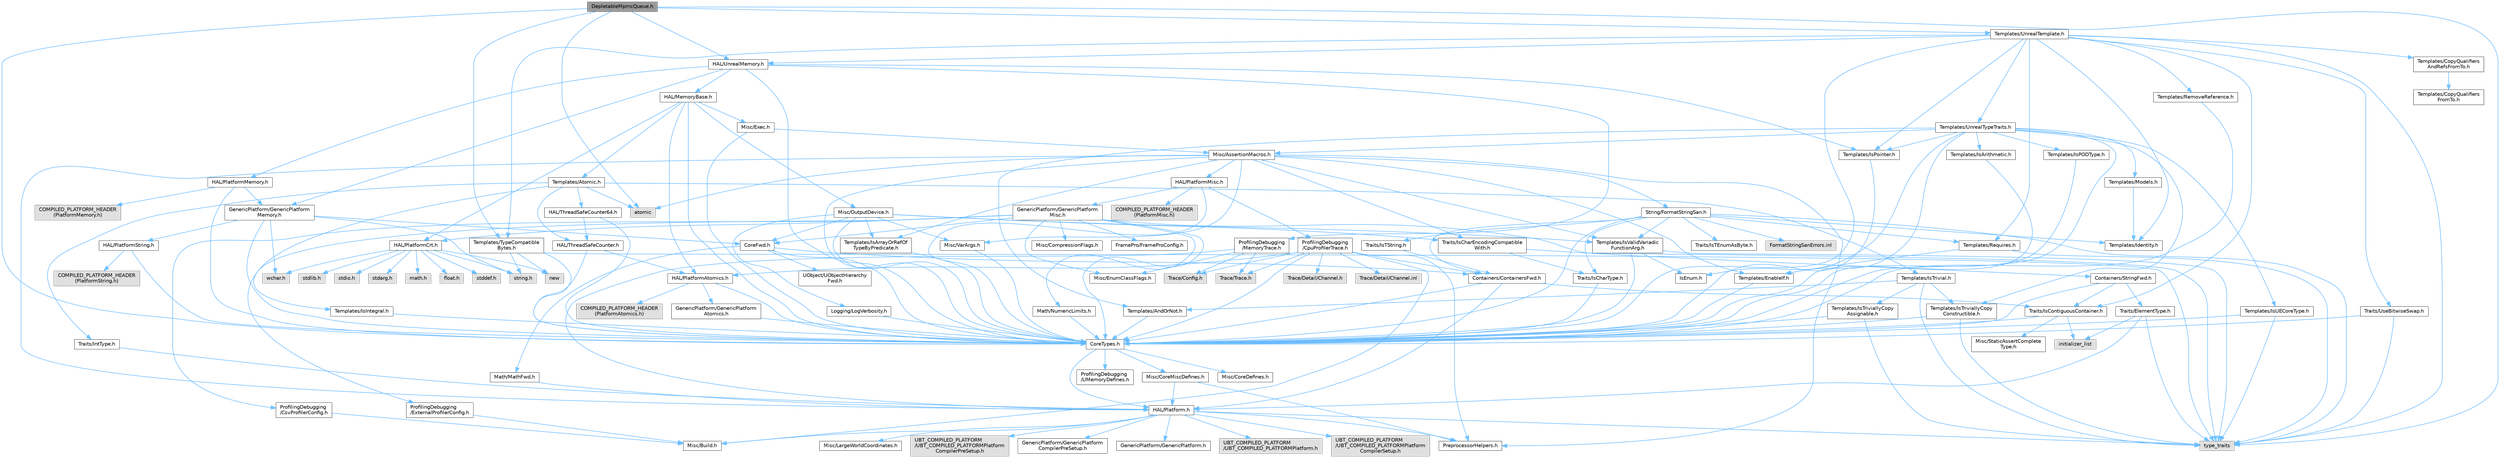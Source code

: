 digraph "DepletableMpmcQueue.h"
{
 // INTERACTIVE_SVG=YES
 // LATEX_PDF_SIZE
  bgcolor="transparent";
  edge [fontname=Helvetica,fontsize=10,labelfontname=Helvetica,labelfontsize=10];
  node [fontname=Helvetica,fontsize=10,shape=box,height=0.2,width=0.4];
  Node1 [id="Node000001",label="DepletableMpmcQueue.h",height=0.2,width=0.4,color="gray40", fillcolor="grey60", style="filled", fontcolor="black",tooltip=" "];
  Node1 -> Node2 [id="edge1_Node000001_Node000002",color="steelblue1",style="solid",tooltip=" "];
  Node2 [id="Node000002",label="CoreTypes.h",height=0.2,width=0.4,color="grey40", fillcolor="white", style="filled",URL="$dc/dec/CoreTypes_8h.html",tooltip=" "];
  Node2 -> Node3 [id="edge2_Node000002_Node000003",color="steelblue1",style="solid",tooltip=" "];
  Node3 [id="Node000003",label="HAL/Platform.h",height=0.2,width=0.4,color="grey40", fillcolor="white", style="filled",URL="$d9/dd0/Platform_8h.html",tooltip=" "];
  Node3 -> Node4 [id="edge3_Node000003_Node000004",color="steelblue1",style="solid",tooltip=" "];
  Node4 [id="Node000004",label="Misc/Build.h",height=0.2,width=0.4,color="grey40", fillcolor="white", style="filled",URL="$d3/dbb/Build_8h.html",tooltip=" "];
  Node3 -> Node5 [id="edge4_Node000003_Node000005",color="steelblue1",style="solid",tooltip=" "];
  Node5 [id="Node000005",label="Misc/LargeWorldCoordinates.h",height=0.2,width=0.4,color="grey40", fillcolor="white", style="filled",URL="$d2/dcb/LargeWorldCoordinates_8h.html",tooltip=" "];
  Node3 -> Node6 [id="edge5_Node000003_Node000006",color="steelblue1",style="solid",tooltip=" "];
  Node6 [id="Node000006",label="type_traits",height=0.2,width=0.4,color="grey60", fillcolor="#E0E0E0", style="filled",tooltip=" "];
  Node3 -> Node7 [id="edge6_Node000003_Node000007",color="steelblue1",style="solid",tooltip=" "];
  Node7 [id="Node000007",label="PreprocessorHelpers.h",height=0.2,width=0.4,color="grey40", fillcolor="white", style="filled",URL="$db/ddb/PreprocessorHelpers_8h.html",tooltip=" "];
  Node3 -> Node8 [id="edge7_Node000003_Node000008",color="steelblue1",style="solid",tooltip=" "];
  Node8 [id="Node000008",label="UBT_COMPILED_PLATFORM\l/UBT_COMPILED_PLATFORMPlatform\lCompilerPreSetup.h",height=0.2,width=0.4,color="grey60", fillcolor="#E0E0E0", style="filled",tooltip=" "];
  Node3 -> Node9 [id="edge8_Node000003_Node000009",color="steelblue1",style="solid",tooltip=" "];
  Node9 [id="Node000009",label="GenericPlatform/GenericPlatform\lCompilerPreSetup.h",height=0.2,width=0.4,color="grey40", fillcolor="white", style="filled",URL="$d9/dc8/GenericPlatformCompilerPreSetup_8h.html",tooltip=" "];
  Node3 -> Node10 [id="edge9_Node000003_Node000010",color="steelblue1",style="solid",tooltip=" "];
  Node10 [id="Node000010",label="GenericPlatform/GenericPlatform.h",height=0.2,width=0.4,color="grey40", fillcolor="white", style="filled",URL="$d6/d84/GenericPlatform_8h.html",tooltip=" "];
  Node3 -> Node11 [id="edge10_Node000003_Node000011",color="steelblue1",style="solid",tooltip=" "];
  Node11 [id="Node000011",label="UBT_COMPILED_PLATFORM\l/UBT_COMPILED_PLATFORMPlatform.h",height=0.2,width=0.4,color="grey60", fillcolor="#E0E0E0", style="filled",tooltip=" "];
  Node3 -> Node12 [id="edge11_Node000003_Node000012",color="steelblue1",style="solid",tooltip=" "];
  Node12 [id="Node000012",label="UBT_COMPILED_PLATFORM\l/UBT_COMPILED_PLATFORMPlatform\lCompilerSetup.h",height=0.2,width=0.4,color="grey60", fillcolor="#E0E0E0", style="filled",tooltip=" "];
  Node2 -> Node13 [id="edge12_Node000002_Node000013",color="steelblue1",style="solid",tooltip=" "];
  Node13 [id="Node000013",label="ProfilingDebugging\l/UMemoryDefines.h",height=0.2,width=0.4,color="grey40", fillcolor="white", style="filled",URL="$d2/da2/UMemoryDefines_8h.html",tooltip=" "];
  Node2 -> Node14 [id="edge13_Node000002_Node000014",color="steelblue1",style="solid",tooltip=" "];
  Node14 [id="Node000014",label="Misc/CoreMiscDefines.h",height=0.2,width=0.4,color="grey40", fillcolor="white", style="filled",URL="$da/d38/CoreMiscDefines_8h.html",tooltip=" "];
  Node14 -> Node3 [id="edge14_Node000014_Node000003",color="steelblue1",style="solid",tooltip=" "];
  Node14 -> Node7 [id="edge15_Node000014_Node000007",color="steelblue1",style="solid",tooltip=" "];
  Node2 -> Node15 [id="edge16_Node000002_Node000015",color="steelblue1",style="solid",tooltip=" "];
  Node15 [id="Node000015",label="Misc/CoreDefines.h",height=0.2,width=0.4,color="grey40", fillcolor="white", style="filled",URL="$d3/dd2/CoreDefines_8h.html",tooltip=" "];
  Node1 -> Node16 [id="edge17_Node000001_Node000016",color="steelblue1",style="solid",tooltip=" "];
  Node16 [id="Node000016",label="HAL/UnrealMemory.h",height=0.2,width=0.4,color="grey40", fillcolor="white", style="filled",URL="$d9/d96/UnrealMemory_8h.html",tooltip=" "];
  Node16 -> Node2 [id="edge18_Node000016_Node000002",color="steelblue1",style="solid",tooltip=" "];
  Node16 -> Node17 [id="edge19_Node000016_Node000017",color="steelblue1",style="solid",tooltip=" "];
  Node17 [id="Node000017",label="GenericPlatform/GenericPlatform\lMemory.h",height=0.2,width=0.4,color="grey40", fillcolor="white", style="filled",URL="$dd/d22/GenericPlatformMemory_8h.html",tooltip=" "];
  Node17 -> Node18 [id="edge20_Node000017_Node000018",color="steelblue1",style="solid",tooltip=" "];
  Node18 [id="Node000018",label="CoreFwd.h",height=0.2,width=0.4,color="grey40", fillcolor="white", style="filled",URL="$d1/d1e/CoreFwd_8h.html",tooltip=" "];
  Node18 -> Node2 [id="edge21_Node000018_Node000002",color="steelblue1",style="solid",tooltip=" "];
  Node18 -> Node19 [id="edge22_Node000018_Node000019",color="steelblue1",style="solid",tooltip=" "];
  Node19 [id="Node000019",label="Containers/ContainersFwd.h",height=0.2,width=0.4,color="grey40", fillcolor="white", style="filled",URL="$d4/d0a/ContainersFwd_8h.html",tooltip=" "];
  Node19 -> Node3 [id="edge23_Node000019_Node000003",color="steelblue1",style="solid",tooltip=" "];
  Node19 -> Node2 [id="edge24_Node000019_Node000002",color="steelblue1",style="solid",tooltip=" "];
  Node19 -> Node20 [id="edge25_Node000019_Node000020",color="steelblue1",style="solid",tooltip=" "];
  Node20 [id="Node000020",label="Traits/IsContiguousContainer.h",height=0.2,width=0.4,color="grey40", fillcolor="white", style="filled",URL="$d5/d3c/IsContiguousContainer_8h.html",tooltip=" "];
  Node20 -> Node2 [id="edge26_Node000020_Node000002",color="steelblue1",style="solid",tooltip=" "];
  Node20 -> Node21 [id="edge27_Node000020_Node000021",color="steelblue1",style="solid",tooltip=" "];
  Node21 [id="Node000021",label="Misc/StaticAssertComplete\lType.h",height=0.2,width=0.4,color="grey40", fillcolor="white", style="filled",URL="$d5/d4e/StaticAssertCompleteType_8h.html",tooltip=" "];
  Node20 -> Node22 [id="edge28_Node000020_Node000022",color="steelblue1",style="solid",tooltip=" "];
  Node22 [id="Node000022",label="initializer_list",height=0.2,width=0.4,color="grey60", fillcolor="#E0E0E0", style="filled",tooltip=" "];
  Node18 -> Node23 [id="edge29_Node000018_Node000023",color="steelblue1",style="solid",tooltip=" "];
  Node23 [id="Node000023",label="Math/MathFwd.h",height=0.2,width=0.4,color="grey40", fillcolor="white", style="filled",URL="$d2/d10/MathFwd_8h.html",tooltip=" "];
  Node23 -> Node3 [id="edge30_Node000023_Node000003",color="steelblue1",style="solid",tooltip=" "];
  Node18 -> Node24 [id="edge31_Node000018_Node000024",color="steelblue1",style="solid",tooltip=" "];
  Node24 [id="Node000024",label="UObject/UObjectHierarchy\lFwd.h",height=0.2,width=0.4,color="grey40", fillcolor="white", style="filled",URL="$d3/d13/UObjectHierarchyFwd_8h.html",tooltip=" "];
  Node17 -> Node2 [id="edge32_Node000017_Node000002",color="steelblue1",style="solid",tooltip=" "];
  Node17 -> Node25 [id="edge33_Node000017_Node000025",color="steelblue1",style="solid",tooltip=" "];
  Node25 [id="Node000025",label="HAL/PlatformString.h",height=0.2,width=0.4,color="grey40", fillcolor="white", style="filled",URL="$db/db5/PlatformString_8h.html",tooltip=" "];
  Node25 -> Node2 [id="edge34_Node000025_Node000002",color="steelblue1",style="solid",tooltip=" "];
  Node25 -> Node26 [id="edge35_Node000025_Node000026",color="steelblue1",style="solid",tooltip=" "];
  Node26 [id="Node000026",label="COMPILED_PLATFORM_HEADER\l(PlatformString.h)",height=0.2,width=0.4,color="grey60", fillcolor="#E0E0E0", style="filled",tooltip=" "];
  Node17 -> Node27 [id="edge36_Node000017_Node000027",color="steelblue1",style="solid",tooltip=" "];
  Node27 [id="Node000027",label="string.h",height=0.2,width=0.4,color="grey60", fillcolor="#E0E0E0", style="filled",tooltip=" "];
  Node17 -> Node28 [id="edge37_Node000017_Node000028",color="steelblue1",style="solid",tooltip=" "];
  Node28 [id="Node000028",label="wchar.h",height=0.2,width=0.4,color="grey60", fillcolor="#E0E0E0", style="filled",tooltip=" "];
  Node16 -> Node29 [id="edge38_Node000016_Node000029",color="steelblue1",style="solid",tooltip=" "];
  Node29 [id="Node000029",label="HAL/MemoryBase.h",height=0.2,width=0.4,color="grey40", fillcolor="white", style="filled",URL="$d6/d9f/MemoryBase_8h.html",tooltip=" "];
  Node29 -> Node2 [id="edge39_Node000029_Node000002",color="steelblue1",style="solid",tooltip=" "];
  Node29 -> Node30 [id="edge40_Node000029_Node000030",color="steelblue1",style="solid",tooltip=" "];
  Node30 [id="Node000030",label="HAL/PlatformAtomics.h",height=0.2,width=0.4,color="grey40", fillcolor="white", style="filled",URL="$d3/d36/PlatformAtomics_8h.html",tooltip=" "];
  Node30 -> Node2 [id="edge41_Node000030_Node000002",color="steelblue1",style="solid",tooltip=" "];
  Node30 -> Node31 [id="edge42_Node000030_Node000031",color="steelblue1",style="solid",tooltip=" "];
  Node31 [id="Node000031",label="GenericPlatform/GenericPlatform\lAtomics.h",height=0.2,width=0.4,color="grey40", fillcolor="white", style="filled",URL="$da/d72/GenericPlatformAtomics_8h.html",tooltip=" "];
  Node31 -> Node2 [id="edge43_Node000031_Node000002",color="steelblue1",style="solid",tooltip=" "];
  Node30 -> Node32 [id="edge44_Node000030_Node000032",color="steelblue1",style="solid",tooltip=" "];
  Node32 [id="Node000032",label="COMPILED_PLATFORM_HEADER\l(PlatformAtomics.h)",height=0.2,width=0.4,color="grey60", fillcolor="#E0E0E0", style="filled",tooltip=" "];
  Node29 -> Node33 [id="edge45_Node000029_Node000033",color="steelblue1",style="solid",tooltip=" "];
  Node33 [id="Node000033",label="HAL/PlatformCrt.h",height=0.2,width=0.4,color="grey40", fillcolor="white", style="filled",URL="$d8/d75/PlatformCrt_8h.html",tooltip=" "];
  Node33 -> Node34 [id="edge46_Node000033_Node000034",color="steelblue1",style="solid",tooltip=" "];
  Node34 [id="Node000034",label="new",height=0.2,width=0.4,color="grey60", fillcolor="#E0E0E0", style="filled",tooltip=" "];
  Node33 -> Node28 [id="edge47_Node000033_Node000028",color="steelblue1",style="solid",tooltip=" "];
  Node33 -> Node35 [id="edge48_Node000033_Node000035",color="steelblue1",style="solid",tooltip=" "];
  Node35 [id="Node000035",label="stddef.h",height=0.2,width=0.4,color="grey60", fillcolor="#E0E0E0", style="filled",tooltip=" "];
  Node33 -> Node36 [id="edge49_Node000033_Node000036",color="steelblue1",style="solid",tooltip=" "];
  Node36 [id="Node000036",label="stdlib.h",height=0.2,width=0.4,color="grey60", fillcolor="#E0E0E0", style="filled",tooltip=" "];
  Node33 -> Node37 [id="edge50_Node000033_Node000037",color="steelblue1",style="solid",tooltip=" "];
  Node37 [id="Node000037",label="stdio.h",height=0.2,width=0.4,color="grey60", fillcolor="#E0E0E0", style="filled",tooltip=" "];
  Node33 -> Node38 [id="edge51_Node000033_Node000038",color="steelblue1",style="solid",tooltip=" "];
  Node38 [id="Node000038",label="stdarg.h",height=0.2,width=0.4,color="grey60", fillcolor="#E0E0E0", style="filled",tooltip=" "];
  Node33 -> Node39 [id="edge52_Node000033_Node000039",color="steelblue1",style="solid",tooltip=" "];
  Node39 [id="Node000039",label="math.h",height=0.2,width=0.4,color="grey60", fillcolor="#E0E0E0", style="filled",tooltip=" "];
  Node33 -> Node40 [id="edge53_Node000033_Node000040",color="steelblue1",style="solid",tooltip=" "];
  Node40 [id="Node000040",label="float.h",height=0.2,width=0.4,color="grey60", fillcolor="#E0E0E0", style="filled",tooltip=" "];
  Node33 -> Node27 [id="edge54_Node000033_Node000027",color="steelblue1",style="solid",tooltip=" "];
  Node29 -> Node41 [id="edge55_Node000029_Node000041",color="steelblue1",style="solid",tooltip=" "];
  Node41 [id="Node000041",label="Misc/Exec.h",height=0.2,width=0.4,color="grey40", fillcolor="white", style="filled",URL="$de/ddb/Exec_8h.html",tooltip=" "];
  Node41 -> Node2 [id="edge56_Node000041_Node000002",color="steelblue1",style="solid",tooltip=" "];
  Node41 -> Node42 [id="edge57_Node000041_Node000042",color="steelblue1",style="solid",tooltip=" "];
  Node42 [id="Node000042",label="Misc/AssertionMacros.h",height=0.2,width=0.4,color="grey40", fillcolor="white", style="filled",URL="$d0/dfa/AssertionMacros_8h.html",tooltip=" "];
  Node42 -> Node2 [id="edge58_Node000042_Node000002",color="steelblue1",style="solid",tooltip=" "];
  Node42 -> Node3 [id="edge59_Node000042_Node000003",color="steelblue1",style="solid",tooltip=" "];
  Node42 -> Node43 [id="edge60_Node000042_Node000043",color="steelblue1",style="solid",tooltip=" "];
  Node43 [id="Node000043",label="HAL/PlatformMisc.h",height=0.2,width=0.4,color="grey40", fillcolor="white", style="filled",URL="$d0/df5/PlatformMisc_8h.html",tooltip=" "];
  Node43 -> Node2 [id="edge61_Node000043_Node000002",color="steelblue1",style="solid",tooltip=" "];
  Node43 -> Node44 [id="edge62_Node000043_Node000044",color="steelblue1",style="solid",tooltip=" "];
  Node44 [id="Node000044",label="GenericPlatform/GenericPlatform\lMisc.h",height=0.2,width=0.4,color="grey40", fillcolor="white", style="filled",URL="$db/d9a/GenericPlatformMisc_8h.html",tooltip=" "];
  Node44 -> Node45 [id="edge63_Node000044_Node000045",color="steelblue1",style="solid",tooltip=" "];
  Node45 [id="Node000045",label="Containers/StringFwd.h",height=0.2,width=0.4,color="grey40", fillcolor="white", style="filled",URL="$df/d37/StringFwd_8h.html",tooltip=" "];
  Node45 -> Node2 [id="edge64_Node000045_Node000002",color="steelblue1",style="solid",tooltip=" "];
  Node45 -> Node46 [id="edge65_Node000045_Node000046",color="steelblue1",style="solid",tooltip=" "];
  Node46 [id="Node000046",label="Traits/ElementType.h",height=0.2,width=0.4,color="grey40", fillcolor="white", style="filled",URL="$d5/d4f/ElementType_8h.html",tooltip=" "];
  Node46 -> Node3 [id="edge66_Node000046_Node000003",color="steelblue1",style="solid",tooltip=" "];
  Node46 -> Node22 [id="edge67_Node000046_Node000022",color="steelblue1",style="solid",tooltip=" "];
  Node46 -> Node6 [id="edge68_Node000046_Node000006",color="steelblue1",style="solid",tooltip=" "];
  Node45 -> Node20 [id="edge69_Node000045_Node000020",color="steelblue1",style="solid",tooltip=" "];
  Node44 -> Node18 [id="edge70_Node000044_Node000018",color="steelblue1",style="solid",tooltip=" "];
  Node44 -> Node2 [id="edge71_Node000044_Node000002",color="steelblue1",style="solid",tooltip=" "];
  Node44 -> Node47 [id="edge72_Node000044_Node000047",color="steelblue1",style="solid",tooltip=" "];
  Node47 [id="Node000047",label="FramePro/FrameProConfig.h",height=0.2,width=0.4,color="grey40", fillcolor="white", style="filled",URL="$d7/d90/FrameProConfig_8h.html",tooltip=" "];
  Node44 -> Node33 [id="edge73_Node000044_Node000033",color="steelblue1",style="solid",tooltip=" "];
  Node44 -> Node48 [id="edge74_Node000044_Node000048",color="steelblue1",style="solid",tooltip=" "];
  Node48 [id="Node000048",label="Math/NumericLimits.h",height=0.2,width=0.4,color="grey40", fillcolor="white", style="filled",URL="$df/d1b/NumericLimits_8h.html",tooltip=" "];
  Node48 -> Node2 [id="edge75_Node000048_Node000002",color="steelblue1",style="solid",tooltip=" "];
  Node44 -> Node49 [id="edge76_Node000044_Node000049",color="steelblue1",style="solid",tooltip=" "];
  Node49 [id="Node000049",label="Misc/CompressionFlags.h",height=0.2,width=0.4,color="grey40", fillcolor="white", style="filled",URL="$d9/d76/CompressionFlags_8h.html",tooltip=" "];
  Node44 -> Node50 [id="edge77_Node000044_Node000050",color="steelblue1",style="solid",tooltip=" "];
  Node50 [id="Node000050",label="Misc/EnumClassFlags.h",height=0.2,width=0.4,color="grey40", fillcolor="white", style="filled",URL="$d8/de7/EnumClassFlags_8h.html",tooltip=" "];
  Node44 -> Node51 [id="edge78_Node000044_Node000051",color="steelblue1",style="solid",tooltip=" "];
  Node51 [id="Node000051",label="ProfilingDebugging\l/CsvProfilerConfig.h",height=0.2,width=0.4,color="grey40", fillcolor="white", style="filled",URL="$d3/d88/CsvProfilerConfig_8h.html",tooltip=" "];
  Node51 -> Node4 [id="edge79_Node000051_Node000004",color="steelblue1",style="solid",tooltip=" "];
  Node44 -> Node52 [id="edge80_Node000044_Node000052",color="steelblue1",style="solid",tooltip=" "];
  Node52 [id="Node000052",label="ProfilingDebugging\l/ExternalProfilerConfig.h",height=0.2,width=0.4,color="grey40", fillcolor="white", style="filled",URL="$d3/dbb/ExternalProfilerConfig_8h.html",tooltip=" "];
  Node52 -> Node4 [id="edge81_Node000052_Node000004",color="steelblue1",style="solid",tooltip=" "];
  Node43 -> Node53 [id="edge82_Node000043_Node000053",color="steelblue1",style="solid",tooltip=" "];
  Node53 [id="Node000053",label="COMPILED_PLATFORM_HEADER\l(PlatformMisc.h)",height=0.2,width=0.4,color="grey60", fillcolor="#E0E0E0", style="filled",tooltip=" "];
  Node43 -> Node54 [id="edge83_Node000043_Node000054",color="steelblue1",style="solid",tooltip=" "];
  Node54 [id="Node000054",label="ProfilingDebugging\l/CpuProfilerTrace.h",height=0.2,width=0.4,color="grey40", fillcolor="white", style="filled",URL="$da/dcb/CpuProfilerTrace_8h.html",tooltip=" "];
  Node54 -> Node2 [id="edge84_Node000054_Node000002",color="steelblue1",style="solid",tooltip=" "];
  Node54 -> Node19 [id="edge85_Node000054_Node000019",color="steelblue1",style="solid",tooltip=" "];
  Node54 -> Node30 [id="edge86_Node000054_Node000030",color="steelblue1",style="solid",tooltip=" "];
  Node54 -> Node7 [id="edge87_Node000054_Node000007",color="steelblue1",style="solid",tooltip=" "];
  Node54 -> Node4 [id="edge88_Node000054_Node000004",color="steelblue1",style="solid",tooltip=" "];
  Node54 -> Node55 [id="edge89_Node000054_Node000055",color="steelblue1",style="solid",tooltip=" "];
  Node55 [id="Node000055",label="Trace/Config.h",height=0.2,width=0.4,color="grey60", fillcolor="#E0E0E0", style="filled",tooltip=" "];
  Node54 -> Node56 [id="edge90_Node000054_Node000056",color="steelblue1",style="solid",tooltip=" "];
  Node56 [id="Node000056",label="Trace/Detail/Channel.h",height=0.2,width=0.4,color="grey60", fillcolor="#E0E0E0", style="filled",tooltip=" "];
  Node54 -> Node57 [id="edge91_Node000054_Node000057",color="steelblue1",style="solid",tooltip=" "];
  Node57 [id="Node000057",label="Trace/Detail/Channel.inl",height=0.2,width=0.4,color="grey60", fillcolor="#E0E0E0", style="filled",tooltip=" "];
  Node54 -> Node58 [id="edge92_Node000054_Node000058",color="steelblue1",style="solid",tooltip=" "];
  Node58 [id="Node000058",label="Trace/Trace.h",height=0.2,width=0.4,color="grey60", fillcolor="#E0E0E0", style="filled",tooltip=" "];
  Node42 -> Node7 [id="edge93_Node000042_Node000007",color="steelblue1",style="solid",tooltip=" "];
  Node42 -> Node59 [id="edge94_Node000042_Node000059",color="steelblue1",style="solid",tooltip=" "];
  Node59 [id="Node000059",label="Templates/EnableIf.h",height=0.2,width=0.4,color="grey40", fillcolor="white", style="filled",URL="$d7/d60/EnableIf_8h.html",tooltip=" "];
  Node59 -> Node2 [id="edge95_Node000059_Node000002",color="steelblue1",style="solid",tooltip=" "];
  Node42 -> Node60 [id="edge96_Node000042_Node000060",color="steelblue1",style="solid",tooltip=" "];
  Node60 [id="Node000060",label="Templates/IsArrayOrRefOf\lTypeByPredicate.h",height=0.2,width=0.4,color="grey40", fillcolor="white", style="filled",URL="$d6/da1/IsArrayOrRefOfTypeByPredicate_8h.html",tooltip=" "];
  Node60 -> Node2 [id="edge97_Node000060_Node000002",color="steelblue1",style="solid",tooltip=" "];
  Node42 -> Node61 [id="edge98_Node000042_Node000061",color="steelblue1",style="solid",tooltip=" "];
  Node61 [id="Node000061",label="Templates/IsValidVariadic\lFunctionArg.h",height=0.2,width=0.4,color="grey40", fillcolor="white", style="filled",URL="$d0/dc8/IsValidVariadicFunctionArg_8h.html",tooltip=" "];
  Node61 -> Node2 [id="edge99_Node000061_Node000002",color="steelblue1",style="solid",tooltip=" "];
  Node61 -> Node62 [id="edge100_Node000061_Node000062",color="steelblue1",style="solid",tooltip=" "];
  Node62 [id="Node000062",label="IsEnum.h",height=0.2,width=0.4,color="grey40", fillcolor="white", style="filled",URL="$d4/de5/IsEnum_8h.html",tooltip=" "];
  Node61 -> Node6 [id="edge101_Node000061_Node000006",color="steelblue1",style="solid",tooltip=" "];
  Node42 -> Node63 [id="edge102_Node000042_Node000063",color="steelblue1",style="solid",tooltip=" "];
  Node63 [id="Node000063",label="Traits/IsCharEncodingCompatible\lWith.h",height=0.2,width=0.4,color="grey40", fillcolor="white", style="filled",URL="$df/dd1/IsCharEncodingCompatibleWith_8h.html",tooltip=" "];
  Node63 -> Node6 [id="edge103_Node000063_Node000006",color="steelblue1",style="solid",tooltip=" "];
  Node63 -> Node64 [id="edge104_Node000063_Node000064",color="steelblue1",style="solid",tooltip=" "];
  Node64 [id="Node000064",label="Traits/IsCharType.h",height=0.2,width=0.4,color="grey40", fillcolor="white", style="filled",URL="$db/d51/IsCharType_8h.html",tooltip=" "];
  Node64 -> Node2 [id="edge105_Node000064_Node000002",color="steelblue1",style="solid",tooltip=" "];
  Node42 -> Node65 [id="edge106_Node000042_Node000065",color="steelblue1",style="solid",tooltip=" "];
  Node65 [id="Node000065",label="Misc/VarArgs.h",height=0.2,width=0.4,color="grey40", fillcolor="white", style="filled",URL="$d5/d6f/VarArgs_8h.html",tooltip=" "];
  Node65 -> Node2 [id="edge107_Node000065_Node000002",color="steelblue1",style="solid",tooltip=" "];
  Node42 -> Node66 [id="edge108_Node000042_Node000066",color="steelblue1",style="solid",tooltip=" "];
  Node66 [id="Node000066",label="String/FormatStringSan.h",height=0.2,width=0.4,color="grey40", fillcolor="white", style="filled",URL="$d3/d8b/FormatStringSan_8h.html",tooltip=" "];
  Node66 -> Node6 [id="edge109_Node000066_Node000006",color="steelblue1",style="solid",tooltip=" "];
  Node66 -> Node2 [id="edge110_Node000066_Node000002",color="steelblue1",style="solid",tooltip=" "];
  Node66 -> Node67 [id="edge111_Node000066_Node000067",color="steelblue1",style="solid",tooltip=" "];
  Node67 [id="Node000067",label="Templates/Requires.h",height=0.2,width=0.4,color="grey40", fillcolor="white", style="filled",URL="$dc/d96/Requires_8h.html",tooltip=" "];
  Node67 -> Node59 [id="edge112_Node000067_Node000059",color="steelblue1",style="solid",tooltip=" "];
  Node67 -> Node6 [id="edge113_Node000067_Node000006",color="steelblue1",style="solid",tooltip=" "];
  Node66 -> Node68 [id="edge114_Node000066_Node000068",color="steelblue1",style="solid",tooltip=" "];
  Node68 [id="Node000068",label="Templates/Identity.h",height=0.2,width=0.4,color="grey40", fillcolor="white", style="filled",URL="$d0/dd5/Identity_8h.html",tooltip=" "];
  Node66 -> Node61 [id="edge115_Node000066_Node000061",color="steelblue1",style="solid",tooltip=" "];
  Node66 -> Node64 [id="edge116_Node000066_Node000064",color="steelblue1",style="solid",tooltip=" "];
  Node66 -> Node69 [id="edge117_Node000066_Node000069",color="steelblue1",style="solid",tooltip=" "];
  Node69 [id="Node000069",label="Traits/IsTEnumAsByte.h",height=0.2,width=0.4,color="grey40", fillcolor="white", style="filled",URL="$d1/de6/IsTEnumAsByte_8h.html",tooltip=" "];
  Node66 -> Node70 [id="edge118_Node000066_Node000070",color="steelblue1",style="solid",tooltip=" "];
  Node70 [id="Node000070",label="Traits/IsTString.h",height=0.2,width=0.4,color="grey40", fillcolor="white", style="filled",URL="$d0/df8/IsTString_8h.html",tooltip=" "];
  Node70 -> Node19 [id="edge119_Node000070_Node000019",color="steelblue1",style="solid",tooltip=" "];
  Node66 -> Node19 [id="edge120_Node000066_Node000019",color="steelblue1",style="solid",tooltip=" "];
  Node66 -> Node71 [id="edge121_Node000066_Node000071",color="steelblue1",style="solid",tooltip=" "];
  Node71 [id="Node000071",label="FormatStringSanErrors.inl",height=0.2,width=0.4,color="grey60", fillcolor="#E0E0E0", style="filled",tooltip=" "];
  Node42 -> Node72 [id="edge122_Node000042_Node000072",color="steelblue1",style="solid",tooltip=" "];
  Node72 [id="Node000072",label="atomic",height=0.2,width=0.4,color="grey60", fillcolor="#E0E0E0", style="filled",tooltip=" "];
  Node29 -> Node73 [id="edge123_Node000029_Node000073",color="steelblue1",style="solid",tooltip=" "];
  Node73 [id="Node000073",label="Misc/OutputDevice.h",height=0.2,width=0.4,color="grey40", fillcolor="white", style="filled",URL="$d7/d32/OutputDevice_8h.html",tooltip=" "];
  Node73 -> Node18 [id="edge124_Node000073_Node000018",color="steelblue1",style="solid",tooltip=" "];
  Node73 -> Node2 [id="edge125_Node000073_Node000002",color="steelblue1",style="solid",tooltip=" "];
  Node73 -> Node74 [id="edge126_Node000073_Node000074",color="steelblue1",style="solid",tooltip=" "];
  Node74 [id="Node000074",label="Logging/LogVerbosity.h",height=0.2,width=0.4,color="grey40", fillcolor="white", style="filled",URL="$d2/d8f/LogVerbosity_8h.html",tooltip=" "];
  Node74 -> Node2 [id="edge127_Node000074_Node000002",color="steelblue1",style="solid",tooltip=" "];
  Node73 -> Node65 [id="edge128_Node000073_Node000065",color="steelblue1",style="solid",tooltip=" "];
  Node73 -> Node60 [id="edge129_Node000073_Node000060",color="steelblue1",style="solid",tooltip=" "];
  Node73 -> Node61 [id="edge130_Node000073_Node000061",color="steelblue1",style="solid",tooltip=" "];
  Node73 -> Node63 [id="edge131_Node000073_Node000063",color="steelblue1",style="solid",tooltip=" "];
  Node29 -> Node75 [id="edge132_Node000029_Node000075",color="steelblue1",style="solid",tooltip=" "];
  Node75 [id="Node000075",label="Templates/Atomic.h",height=0.2,width=0.4,color="grey40", fillcolor="white", style="filled",URL="$d3/d91/Atomic_8h.html",tooltip=" "];
  Node75 -> Node76 [id="edge133_Node000075_Node000076",color="steelblue1",style="solid",tooltip=" "];
  Node76 [id="Node000076",label="HAL/ThreadSafeCounter.h",height=0.2,width=0.4,color="grey40", fillcolor="white", style="filled",URL="$dc/dc9/ThreadSafeCounter_8h.html",tooltip=" "];
  Node76 -> Node2 [id="edge134_Node000076_Node000002",color="steelblue1",style="solid",tooltip=" "];
  Node76 -> Node30 [id="edge135_Node000076_Node000030",color="steelblue1",style="solid",tooltip=" "];
  Node75 -> Node77 [id="edge136_Node000075_Node000077",color="steelblue1",style="solid",tooltip=" "];
  Node77 [id="Node000077",label="HAL/ThreadSafeCounter64.h",height=0.2,width=0.4,color="grey40", fillcolor="white", style="filled",URL="$d0/d12/ThreadSafeCounter64_8h.html",tooltip=" "];
  Node77 -> Node2 [id="edge137_Node000077_Node000002",color="steelblue1",style="solid",tooltip=" "];
  Node77 -> Node76 [id="edge138_Node000077_Node000076",color="steelblue1",style="solid",tooltip=" "];
  Node75 -> Node78 [id="edge139_Node000075_Node000078",color="steelblue1",style="solid",tooltip=" "];
  Node78 [id="Node000078",label="Templates/IsIntegral.h",height=0.2,width=0.4,color="grey40", fillcolor="white", style="filled",URL="$da/d64/IsIntegral_8h.html",tooltip=" "];
  Node78 -> Node2 [id="edge140_Node000078_Node000002",color="steelblue1",style="solid",tooltip=" "];
  Node75 -> Node79 [id="edge141_Node000075_Node000079",color="steelblue1",style="solid",tooltip=" "];
  Node79 [id="Node000079",label="Templates/IsTrivial.h",height=0.2,width=0.4,color="grey40", fillcolor="white", style="filled",URL="$da/d4c/IsTrivial_8h.html",tooltip=" "];
  Node79 -> Node80 [id="edge142_Node000079_Node000080",color="steelblue1",style="solid",tooltip=" "];
  Node80 [id="Node000080",label="Templates/AndOrNot.h",height=0.2,width=0.4,color="grey40", fillcolor="white", style="filled",URL="$db/d0a/AndOrNot_8h.html",tooltip=" "];
  Node80 -> Node2 [id="edge143_Node000080_Node000002",color="steelblue1",style="solid",tooltip=" "];
  Node79 -> Node81 [id="edge144_Node000079_Node000081",color="steelblue1",style="solid",tooltip=" "];
  Node81 [id="Node000081",label="Templates/IsTriviallyCopy\lConstructible.h",height=0.2,width=0.4,color="grey40", fillcolor="white", style="filled",URL="$d3/d78/IsTriviallyCopyConstructible_8h.html",tooltip=" "];
  Node81 -> Node2 [id="edge145_Node000081_Node000002",color="steelblue1",style="solid",tooltip=" "];
  Node81 -> Node6 [id="edge146_Node000081_Node000006",color="steelblue1",style="solid",tooltip=" "];
  Node79 -> Node82 [id="edge147_Node000079_Node000082",color="steelblue1",style="solid",tooltip=" "];
  Node82 [id="Node000082",label="Templates/IsTriviallyCopy\lAssignable.h",height=0.2,width=0.4,color="grey40", fillcolor="white", style="filled",URL="$d2/df2/IsTriviallyCopyAssignable_8h.html",tooltip=" "];
  Node82 -> Node2 [id="edge148_Node000082_Node000002",color="steelblue1",style="solid",tooltip=" "];
  Node82 -> Node6 [id="edge149_Node000082_Node000006",color="steelblue1",style="solid",tooltip=" "];
  Node79 -> Node6 [id="edge150_Node000079_Node000006",color="steelblue1",style="solid",tooltip=" "];
  Node75 -> Node83 [id="edge151_Node000075_Node000083",color="steelblue1",style="solid",tooltip=" "];
  Node83 [id="Node000083",label="Traits/IntType.h",height=0.2,width=0.4,color="grey40", fillcolor="white", style="filled",URL="$d7/deb/IntType_8h.html",tooltip=" "];
  Node83 -> Node3 [id="edge152_Node000083_Node000003",color="steelblue1",style="solid",tooltip=" "];
  Node75 -> Node72 [id="edge153_Node000075_Node000072",color="steelblue1",style="solid",tooltip=" "];
  Node16 -> Node84 [id="edge154_Node000016_Node000084",color="steelblue1",style="solid",tooltip=" "];
  Node84 [id="Node000084",label="HAL/PlatformMemory.h",height=0.2,width=0.4,color="grey40", fillcolor="white", style="filled",URL="$de/d68/PlatformMemory_8h.html",tooltip=" "];
  Node84 -> Node2 [id="edge155_Node000084_Node000002",color="steelblue1",style="solid",tooltip=" "];
  Node84 -> Node17 [id="edge156_Node000084_Node000017",color="steelblue1",style="solid",tooltip=" "];
  Node84 -> Node85 [id="edge157_Node000084_Node000085",color="steelblue1",style="solid",tooltip=" "];
  Node85 [id="Node000085",label="COMPILED_PLATFORM_HEADER\l(PlatformMemory.h)",height=0.2,width=0.4,color="grey60", fillcolor="#E0E0E0", style="filled",tooltip=" "];
  Node16 -> Node86 [id="edge158_Node000016_Node000086",color="steelblue1",style="solid",tooltip=" "];
  Node86 [id="Node000086",label="ProfilingDebugging\l/MemoryTrace.h",height=0.2,width=0.4,color="grey40", fillcolor="white", style="filled",URL="$da/dd7/MemoryTrace_8h.html",tooltip=" "];
  Node86 -> Node3 [id="edge159_Node000086_Node000003",color="steelblue1",style="solid",tooltip=" "];
  Node86 -> Node50 [id="edge160_Node000086_Node000050",color="steelblue1",style="solid",tooltip=" "];
  Node86 -> Node55 [id="edge161_Node000086_Node000055",color="steelblue1",style="solid",tooltip=" "];
  Node86 -> Node58 [id="edge162_Node000086_Node000058",color="steelblue1",style="solid",tooltip=" "];
  Node16 -> Node87 [id="edge163_Node000016_Node000087",color="steelblue1",style="solid",tooltip=" "];
  Node87 [id="Node000087",label="Templates/IsPointer.h",height=0.2,width=0.4,color="grey40", fillcolor="white", style="filled",URL="$d7/d05/IsPointer_8h.html",tooltip=" "];
  Node87 -> Node2 [id="edge164_Node000087_Node000002",color="steelblue1",style="solid",tooltip=" "];
  Node1 -> Node88 [id="edge165_Node000001_Node000088",color="steelblue1",style="solid",tooltip=" "];
  Node88 [id="Node000088",label="Templates/TypeCompatible\lBytes.h",height=0.2,width=0.4,color="grey40", fillcolor="white", style="filled",URL="$df/d0a/TypeCompatibleBytes_8h.html",tooltip=" "];
  Node88 -> Node2 [id="edge166_Node000088_Node000002",color="steelblue1",style="solid",tooltip=" "];
  Node88 -> Node27 [id="edge167_Node000088_Node000027",color="steelblue1",style="solid",tooltip=" "];
  Node88 -> Node34 [id="edge168_Node000088_Node000034",color="steelblue1",style="solid",tooltip=" "];
  Node88 -> Node6 [id="edge169_Node000088_Node000006",color="steelblue1",style="solid",tooltip=" "];
  Node1 -> Node89 [id="edge170_Node000001_Node000089",color="steelblue1",style="solid",tooltip=" "];
  Node89 [id="Node000089",label="Templates/UnrealTemplate.h",height=0.2,width=0.4,color="grey40", fillcolor="white", style="filled",URL="$d4/d24/UnrealTemplate_8h.html",tooltip=" "];
  Node89 -> Node2 [id="edge171_Node000089_Node000002",color="steelblue1",style="solid",tooltip=" "];
  Node89 -> Node87 [id="edge172_Node000089_Node000087",color="steelblue1",style="solid",tooltip=" "];
  Node89 -> Node16 [id="edge173_Node000089_Node000016",color="steelblue1",style="solid",tooltip=" "];
  Node89 -> Node90 [id="edge174_Node000089_Node000090",color="steelblue1",style="solid",tooltip=" "];
  Node90 [id="Node000090",label="Templates/CopyQualifiers\lAndRefsFromTo.h",height=0.2,width=0.4,color="grey40", fillcolor="white", style="filled",URL="$d3/db3/CopyQualifiersAndRefsFromTo_8h.html",tooltip=" "];
  Node90 -> Node91 [id="edge175_Node000090_Node000091",color="steelblue1",style="solid",tooltip=" "];
  Node91 [id="Node000091",label="Templates/CopyQualifiers\lFromTo.h",height=0.2,width=0.4,color="grey40", fillcolor="white", style="filled",URL="$d5/db4/CopyQualifiersFromTo_8h.html",tooltip=" "];
  Node89 -> Node92 [id="edge176_Node000089_Node000092",color="steelblue1",style="solid",tooltip=" "];
  Node92 [id="Node000092",label="Templates/UnrealTypeTraits.h",height=0.2,width=0.4,color="grey40", fillcolor="white", style="filled",URL="$d2/d2d/UnrealTypeTraits_8h.html",tooltip=" "];
  Node92 -> Node2 [id="edge177_Node000092_Node000002",color="steelblue1",style="solid",tooltip=" "];
  Node92 -> Node87 [id="edge178_Node000092_Node000087",color="steelblue1",style="solid",tooltip=" "];
  Node92 -> Node42 [id="edge179_Node000092_Node000042",color="steelblue1",style="solid",tooltip=" "];
  Node92 -> Node80 [id="edge180_Node000092_Node000080",color="steelblue1",style="solid",tooltip=" "];
  Node92 -> Node59 [id="edge181_Node000092_Node000059",color="steelblue1",style="solid",tooltip=" "];
  Node92 -> Node93 [id="edge182_Node000092_Node000093",color="steelblue1",style="solid",tooltip=" "];
  Node93 [id="Node000093",label="Templates/IsArithmetic.h",height=0.2,width=0.4,color="grey40", fillcolor="white", style="filled",URL="$d2/d5d/IsArithmetic_8h.html",tooltip=" "];
  Node93 -> Node2 [id="edge183_Node000093_Node000002",color="steelblue1",style="solid",tooltip=" "];
  Node92 -> Node62 [id="edge184_Node000092_Node000062",color="steelblue1",style="solid",tooltip=" "];
  Node92 -> Node94 [id="edge185_Node000092_Node000094",color="steelblue1",style="solid",tooltip=" "];
  Node94 [id="Node000094",label="Templates/Models.h",height=0.2,width=0.4,color="grey40", fillcolor="white", style="filled",URL="$d3/d0c/Models_8h.html",tooltip=" "];
  Node94 -> Node68 [id="edge186_Node000094_Node000068",color="steelblue1",style="solid",tooltip=" "];
  Node92 -> Node95 [id="edge187_Node000092_Node000095",color="steelblue1",style="solid",tooltip=" "];
  Node95 [id="Node000095",label="Templates/IsPODType.h",height=0.2,width=0.4,color="grey40", fillcolor="white", style="filled",URL="$d7/db1/IsPODType_8h.html",tooltip=" "];
  Node95 -> Node2 [id="edge188_Node000095_Node000002",color="steelblue1",style="solid",tooltip=" "];
  Node92 -> Node96 [id="edge189_Node000092_Node000096",color="steelblue1",style="solid",tooltip=" "];
  Node96 [id="Node000096",label="Templates/IsUECoreType.h",height=0.2,width=0.4,color="grey40", fillcolor="white", style="filled",URL="$d1/db8/IsUECoreType_8h.html",tooltip=" "];
  Node96 -> Node2 [id="edge190_Node000096_Node000002",color="steelblue1",style="solid",tooltip=" "];
  Node96 -> Node6 [id="edge191_Node000096_Node000006",color="steelblue1",style="solid",tooltip=" "];
  Node92 -> Node81 [id="edge192_Node000092_Node000081",color="steelblue1",style="solid",tooltip=" "];
  Node89 -> Node97 [id="edge193_Node000089_Node000097",color="steelblue1",style="solid",tooltip=" "];
  Node97 [id="Node000097",label="Templates/RemoveReference.h",height=0.2,width=0.4,color="grey40", fillcolor="white", style="filled",URL="$da/dbe/RemoveReference_8h.html",tooltip=" "];
  Node97 -> Node2 [id="edge194_Node000097_Node000002",color="steelblue1",style="solid",tooltip=" "];
  Node89 -> Node67 [id="edge195_Node000089_Node000067",color="steelblue1",style="solid",tooltip=" "];
  Node89 -> Node88 [id="edge196_Node000089_Node000088",color="steelblue1",style="solid",tooltip=" "];
  Node89 -> Node68 [id="edge197_Node000089_Node000068",color="steelblue1",style="solid",tooltip=" "];
  Node89 -> Node20 [id="edge198_Node000089_Node000020",color="steelblue1",style="solid",tooltip=" "];
  Node89 -> Node98 [id="edge199_Node000089_Node000098",color="steelblue1",style="solid",tooltip=" "];
  Node98 [id="Node000098",label="Traits/UseBitwiseSwap.h",height=0.2,width=0.4,color="grey40", fillcolor="white", style="filled",URL="$db/df3/UseBitwiseSwap_8h.html",tooltip=" "];
  Node98 -> Node2 [id="edge200_Node000098_Node000002",color="steelblue1",style="solid",tooltip=" "];
  Node98 -> Node6 [id="edge201_Node000098_Node000006",color="steelblue1",style="solid",tooltip=" "];
  Node89 -> Node6 [id="edge202_Node000089_Node000006",color="steelblue1",style="solid",tooltip=" "];
  Node1 -> Node72 [id="edge203_Node000001_Node000072",color="steelblue1",style="solid",tooltip=" "];
  Node1 -> Node6 [id="edge204_Node000001_Node000006",color="steelblue1",style="solid",tooltip=" "];
}
